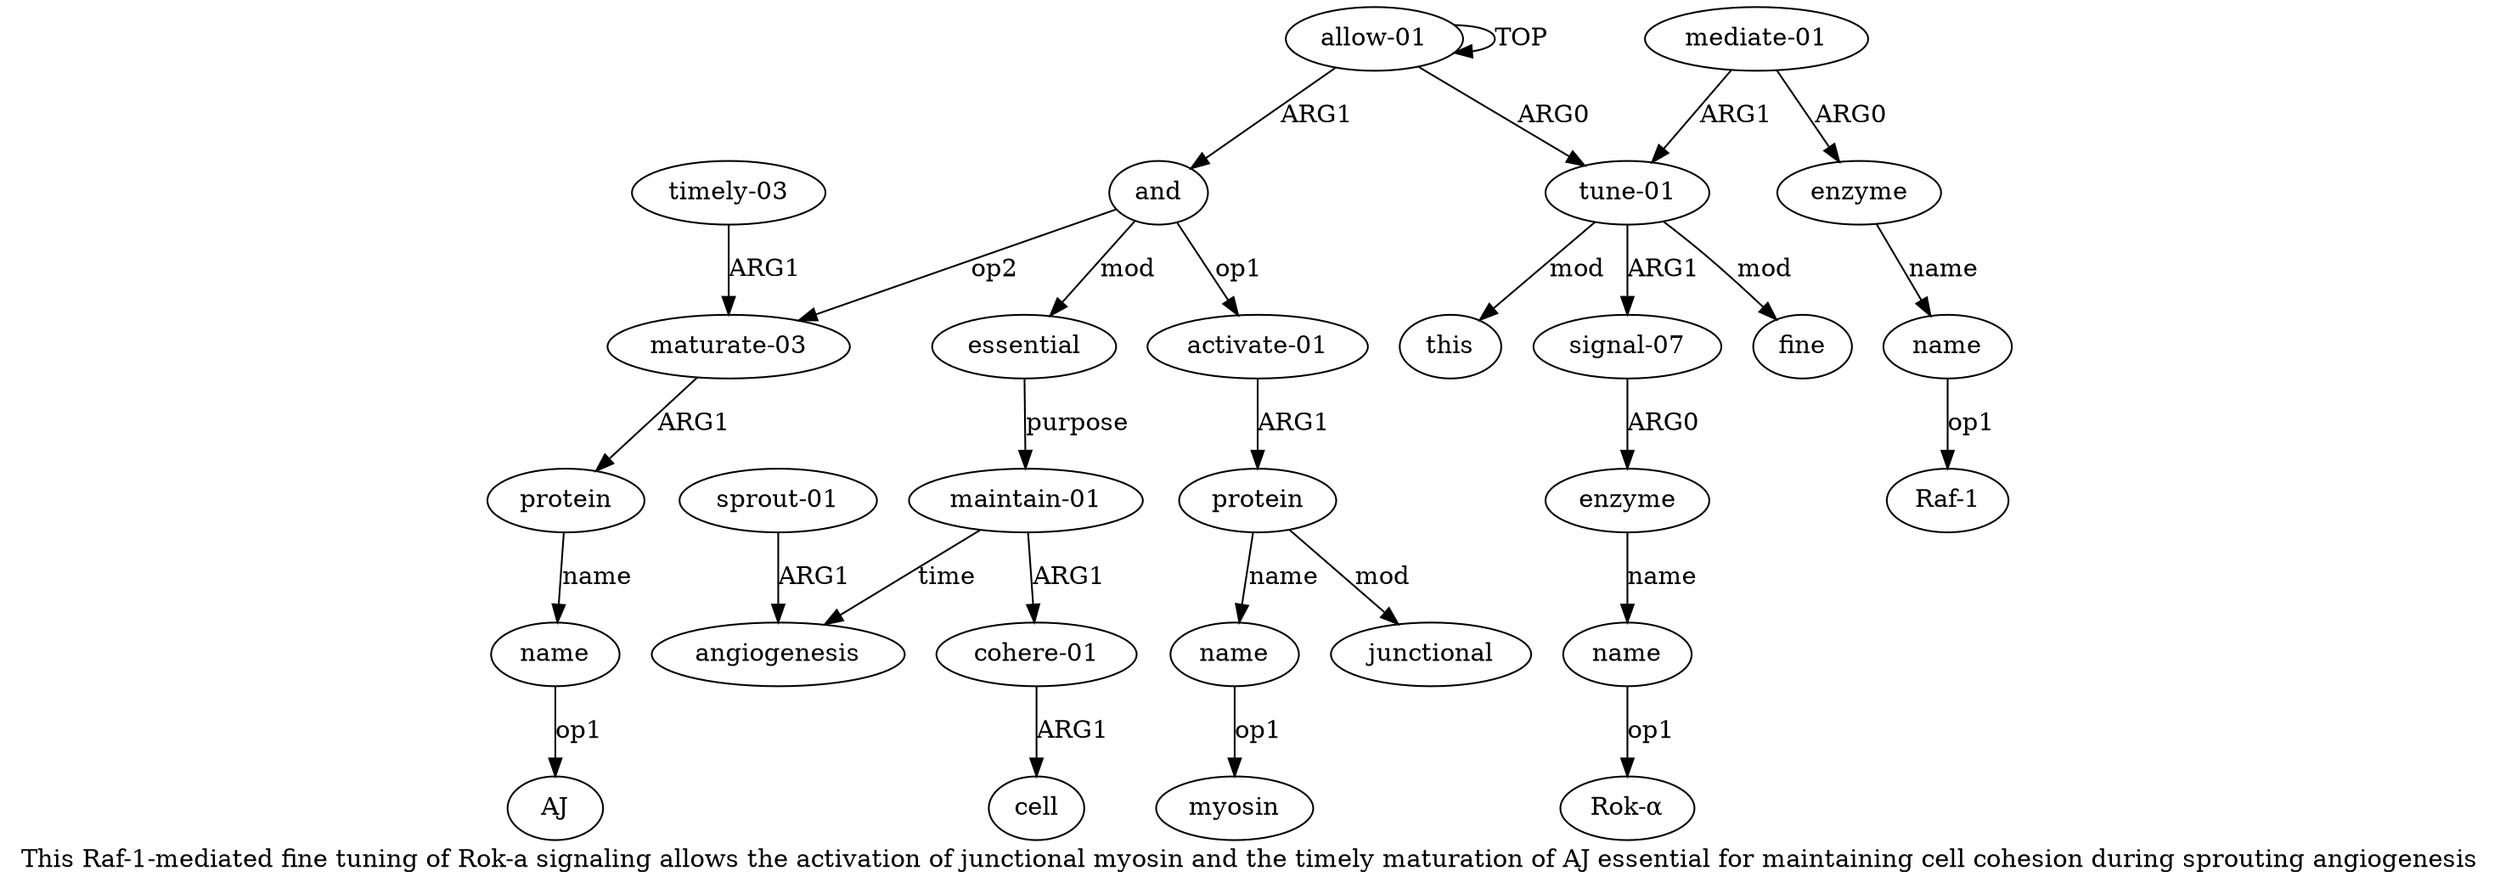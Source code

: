 digraph  {
	graph [label="This Raf-1-mediated fine tuning of Rok-a signaling allows the activation of junctional myosin and the timely maturation of AJ essential \
for maintaining cell cohesion during sprouting angiogenesis"];
	node [label="\N"];
	a20	 [color=black,
		gold_ind=20,
		gold_label="maintain-01",
		label="maintain-01",
		test_ind=20,
		test_label="maintain-01"];
	a21	 [color=black,
		gold_ind=21,
		gold_label="cohere-01",
		label="cohere-01",
		test_ind=21,
		test_label="cohere-01"];
	a20 -> a21 [key=0,
	color=black,
	gold_label=ARG1,
	label=ARG1,
	test_label=ARG1];
a23 [color=black,
	gold_ind=23,
	gold_label=angiogenesis,
	label=angiogenesis,
	test_ind=23,
	test_label=angiogenesis];
a20 -> a23 [key=0,
color=black,
gold_label=time,
label=time,
test_label=time];
a22 [color=black,
gold_ind=22,
gold_label=cell,
label=cell,
test_ind=22,
test_label=cell];
a21 -> a22 [key=0,
color=black,
gold_label=ARG1,
label=ARG1,
test_label=ARG1];
a24 [color=black,
gold_ind=24,
gold_label="sprout-01",
label="sprout-01",
test_ind=24,
test_label="sprout-01"];
a24 -> a23 [key=0,
color=black,
gold_label=ARG1,
label=ARG1,
test_label=ARG1];
"a4 Rok-α" [color=black,
gold_ind=-1,
gold_label="Rok-α",
label="Rok-α",
test_ind=-1,
test_label="Rok-α"];
"a8 Raf-1" [color=black,
gold_ind=-1,
gold_label="Raf-1",
label="Raf-1",
test_ind=-1,
test_label="Raf-1"];
a15 [color=black,
gold_ind=15,
gold_label="maturate-03",
label="maturate-03",
test_ind=15,
test_label="maturate-03"];
a16 [color=black,
gold_ind=16,
gold_label=protein,
label=protein,
test_ind=16,
test_label=protein];
a15 -> a16 [key=0,
color=black,
gold_label=ARG1,
label=ARG1,
test_label=ARG1];
a14 [color=black,
gold_ind=14,
gold_label=junctional,
label=junctional,
test_ind=14,
test_label=junctional];
a17 [color=black,
gold_ind=17,
gold_label=name,
label=name,
test_ind=17,
test_label=name];
"a17 AJ" [color=black,
gold_ind=-1,
gold_label=AJ,
label=AJ,
test_ind=-1,
test_label=AJ];
a17 -> "a17 AJ" [key=0,
color=black,
gold_label=op1,
label=op1,
test_label=op1];
a16 -> a17 [key=0,
color=black,
gold_label=name,
label=name,
test_label=name];
a11 [color=black,
gold_ind=11,
gold_label="activate-01",
label="activate-01",
test_ind=11,
test_label="activate-01"];
a12 [color=black,
gold_ind=12,
gold_label=protein,
label=protein,
test_ind=12,
test_label=protein];
a11 -> a12 [key=0,
color=black,
gold_label=ARG1,
label=ARG1,
test_label=ARG1];
a10 [color=black,
gold_ind=10,
gold_label=and,
label=and,
test_ind=10,
test_label=and];
a10 -> a15 [key=0,
color=black,
gold_label=op2,
label=op2,
test_label=op2];
a10 -> a11 [key=0,
color=black,
gold_label=op1,
label=op1,
test_label=op1];
a19 [color=black,
gold_ind=19,
gold_label=essential,
label=essential,
test_ind=19,
test_label=essential];
a10 -> a19 [key=0,
color=black,
gold_label=mod,
label=mod,
test_label=mod];
a13 [color=black,
gold_ind=13,
gold_label=name,
label=name,
test_ind=13,
test_label=name];
"a13 myosin" [color=black,
gold_ind=-1,
gold_label=myosin,
label=myosin,
test_ind=-1,
test_label=myosin];
a13 -> "a13 myosin" [key=0,
color=black,
gold_label=op1,
label=op1,
test_label=op1];
a12 -> a14 [key=0,
color=black,
gold_label=mod,
label=mod,
test_label=mod];
a12 -> a13 [key=0,
color=black,
gold_label=name,
label=name,
test_label=name];
a19 -> a20 [key=0,
color=black,
gold_label=purpose,
label=purpose,
test_label=purpose];
a18 [color=black,
gold_ind=18,
gold_label="timely-03",
label="timely-03",
test_ind=18,
test_label="timely-03"];
a18 -> a15 [key=0,
color=black,
gold_label=ARG1,
label=ARG1,
test_label=ARG1];
a1 [color=black,
gold_ind=1,
gold_label="tune-01",
label="tune-01",
test_ind=1,
test_label="tune-01"];
a2 [color=black,
gold_ind=2,
gold_label="signal-07",
label="signal-07",
test_ind=2,
test_label="signal-07"];
a1 -> a2 [key=0,
color=black,
gold_label=ARG1,
label=ARG1,
test_label=ARG1];
a5 [color=black,
gold_ind=5,
gold_label=fine,
label=fine,
test_ind=5,
test_label=fine];
a1 -> a5 [key=0,
color=black,
gold_label=mod,
label=mod,
test_label=mod];
a9 [color=black,
gold_ind=9,
gold_label=this,
label=this,
test_ind=9,
test_label=this];
a1 -> a9 [key=0,
color=black,
gold_label=mod,
label=mod,
test_label=mod];
a0 [color=black,
gold_ind=0,
gold_label="allow-01",
label="allow-01",
test_ind=0,
test_label="allow-01"];
a0 -> a10 [key=0,
color=black,
gold_label=ARG1,
label=ARG1,
test_label=ARG1];
a0 -> a1 [key=0,
color=black,
gold_label=ARG0,
label=ARG0,
test_label=ARG0];
a0 -> a0 [key=0,
color=black,
gold_label=TOP,
label=TOP,
test_label=TOP];
a3 [color=black,
gold_ind=3,
gold_label=enzyme,
label=enzyme,
test_ind=3,
test_label=enzyme];
a4 [color=black,
gold_ind=4,
gold_label=name,
label=name,
test_ind=4,
test_label=name];
a3 -> a4 [key=0,
color=black,
gold_label=name,
label=name,
test_label=name];
a2 -> a3 [key=0,
color=black,
gold_label=ARG0,
label=ARG0,
test_label=ARG0];
a4 -> "a4 Rok-α" [key=0,
color=black,
gold_label=op1,
label=op1,
test_label=op1];
a7 [color=black,
gold_ind=7,
gold_label=enzyme,
label=enzyme,
test_ind=7,
test_label=enzyme];
a8 [color=black,
gold_ind=8,
gold_label=name,
label=name,
test_ind=8,
test_label=name];
a7 -> a8 [key=0,
color=black,
gold_label=name,
label=name,
test_label=name];
a6 [color=black,
gold_ind=6,
gold_label="mediate-01",
label="mediate-01",
test_ind=6,
test_label="mediate-01"];
a6 -> a1 [key=0,
color=black,
gold_label=ARG1,
label=ARG1,
test_label=ARG1];
a6 -> a7 [key=0,
color=black,
gold_label=ARG0,
label=ARG0,
test_label=ARG0];
a8 -> "a8 Raf-1" [key=0,
color=black,
gold_label=op1,
label=op1,
test_label=op1];
}
